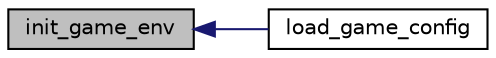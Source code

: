 digraph G
{
  edge [fontname="Helvetica",fontsize="10",labelfontname="Helvetica",labelfontsize="10"];
  node [fontname="Helvetica",fontsize="10",shape=record];
  rankdir=LR;
  Node1 [label="init_game_env",height=0.2,width=0.4,color="black", fillcolor="grey75", style="filled" fontcolor="black"];
  Node1 -> Node2 [dir=back,color="midnightblue",fontsize="10",style="solid",fontname="Helvetica"];
  Node2 [label="load_game_config",height=0.2,width=0.4,color="black", fillcolor="white", style="filled",URL="$n__games_8c.html#aa343f04284422e7cfafa561b82c8f4f3",tooltip="load a config from file"];
}
